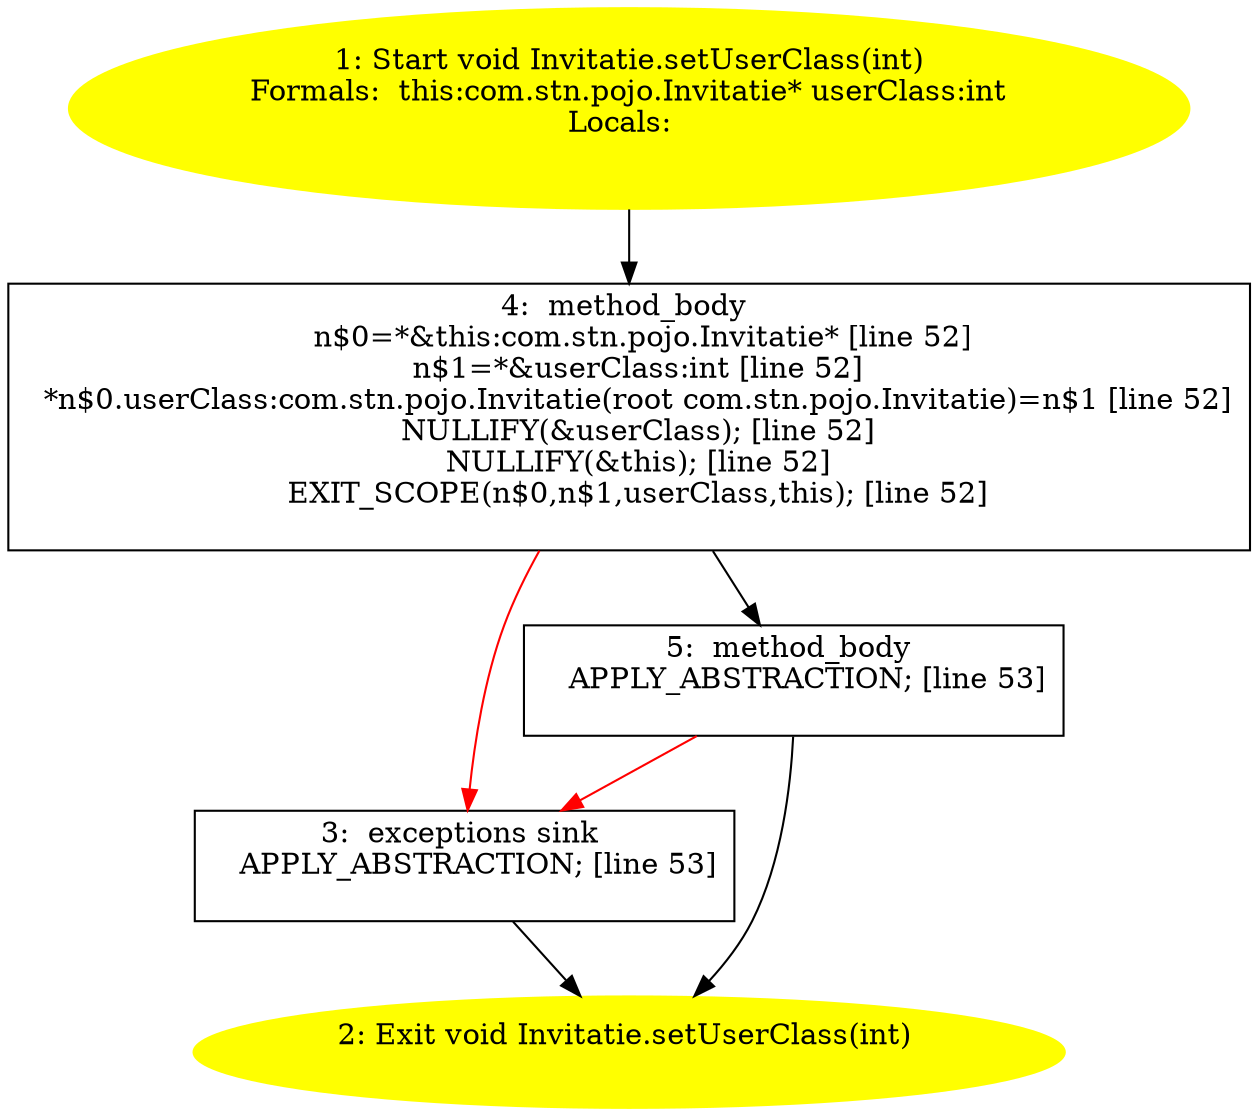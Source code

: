 /* @generated */
digraph cfg {
"com.stn.pojo.Invitatie.setUserClass(int):void.e830d0f9810be279f53ecaa100bd95a2_1" [label="1: Start void Invitatie.setUserClass(int)\nFormals:  this:com.stn.pojo.Invitatie* userClass:int\nLocals:  \n  " color=yellow style=filled]
	

	 "com.stn.pojo.Invitatie.setUserClass(int):void.e830d0f9810be279f53ecaa100bd95a2_1" -> "com.stn.pojo.Invitatie.setUserClass(int):void.e830d0f9810be279f53ecaa100bd95a2_4" ;
"com.stn.pojo.Invitatie.setUserClass(int):void.e830d0f9810be279f53ecaa100bd95a2_2" [label="2: Exit void Invitatie.setUserClass(int) \n  " color=yellow style=filled]
	

"com.stn.pojo.Invitatie.setUserClass(int):void.e830d0f9810be279f53ecaa100bd95a2_3" [label="3:  exceptions sink \n   APPLY_ABSTRACTION; [line 53]\n " shape="box"]
	

	 "com.stn.pojo.Invitatie.setUserClass(int):void.e830d0f9810be279f53ecaa100bd95a2_3" -> "com.stn.pojo.Invitatie.setUserClass(int):void.e830d0f9810be279f53ecaa100bd95a2_2" ;
"com.stn.pojo.Invitatie.setUserClass(int):void.e830d0f9810be279f53ecaa100bd95a2_4" [label="4:  method_body \n   n$0=*&this:com.stn.pojo.Invitatie* [line 52]\n  n$1=*&userClass:int [line 52]\n  *n$0.userClass:com.stn.pojo.Invitatie(root com.stn.pojo.Invitatie)=n$1 [line 52]\n  NULLIFY(&userClass); [line 52]\n  NULLIFY(&this); [line 52]\n  EXIT_SCOPE(n$0,n$1,userClass,this); [line 52]\n " shape="box"]
	

	 "com.stn.pojo.Invitatie.setUserClass(int):void.e830d0f9810be279f53ecaa100bd95a2_4" -> "com.stn.pojo.Invitatie.setUserClass(int):void.e830d0f9810be279f53ecaa100bd95a2_5" ;
	 "com.stn.pojo.Invitatie.setUserClass(int):void.e830d0f9810be279f53ecaa100bd95a2_4" -> "com.stn.pojo.Invitatie.setUserClass(int):void.e830d0f9810be279f53ecaa100bd95a2_3" [color="red" ];
"com.stn.pojo.Invitatie.setUserClass(int):void.e830d0f9810be279f53ecaa100bd95a2_5" [label="5:  method_body \n   APPLY_ABSTRACTION; [line 53]\n " shape="box"]
	

	 "com.stn.pojo.Invitatie.setUserClass(int):void.e830d0f9810be279f53ecaa100bd95a2_5" -> "com.stn.pojo.Invitatie.setUserClass(int):void.e830d0f9810be279f53ecaa100bd95a2_2" ;
	 "com.stn.pojo.Invitatie.setUserClass(int):void.e830d0f9810be279f53ecaa100bd95a2_5" -> "com.stn.pojo.Invitatie.setUserClass(int):void.e830d0f9810be279f53ecaa100bd95a2_3" [color="red" ];
}
